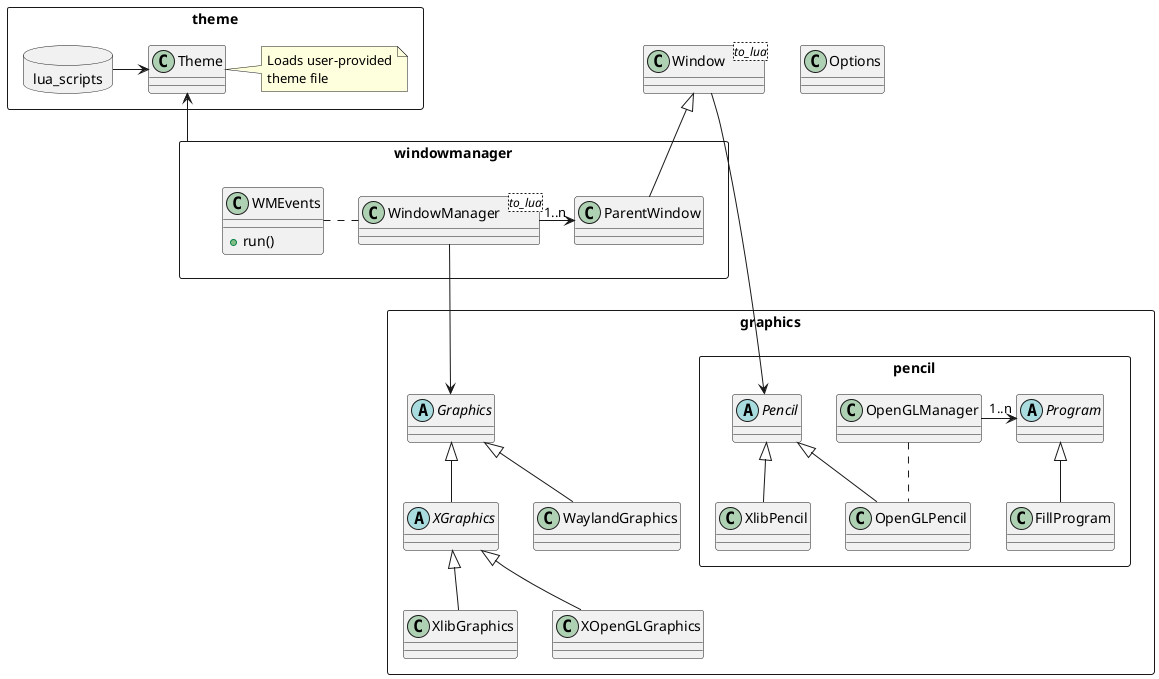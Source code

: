 @startuml

class Options

rectangle theme {
    package lua_scripts <<Database>> {
    }
    class Theme
    lua_scripts -> Theme
    note right of Theme
        Loads user-provided
        theme file
    end note
}

class Window <to_lua>

rectangle windowmanager {
    class WindowManager <to_lua>
    class ParentWindow
    class WMEvents {
        +run()
    }
    WindowManager -> "1..n" ParentWindow
    WindowManager .left. WMEvents
}

rectangle graphics {
    abstract class Graphics
    abstract class XGraphics

    Graphics <|-- XGraphics
    Graphics <|-- WaylandGraphics

    XGraphics <|-- XlibGraphics
    XGraphics <|-- XOpenGLGraphics

    rectangle pencil {
        abstract class Pencil
        abstract class Program

        Pencil <|-- XlibPencil
        Pencil <|-- OpenGLPencil

        OpenGLPencil .up. OpenGLManager

        OpenGLManager -> "1..n" Program

        Program <|-- FillProgram
    }
}

ParentWindow -up-|> Window
windowmanager -up-> Theme
WindowManager --> Graphics
Window ---> Pencil

@enduml